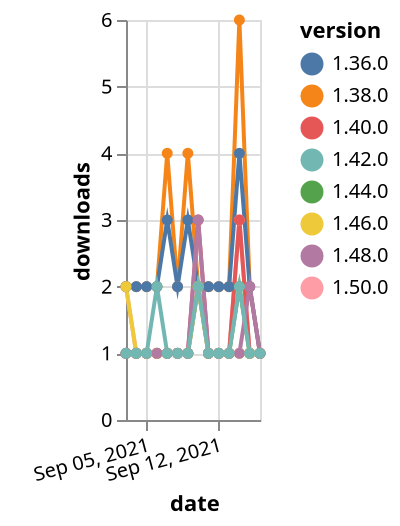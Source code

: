 {"$schema": "https://vega.github.io/schema/vega-lite/v5.json", "description": "A simple bar chart with embedded data.", "data": {"values": [{"date": "2021-09-03", "total": 123, "delta": 2, "version": "1.50.0"}, {"date": "2021-09-04", "total": 124, "delta": 1, "version": "1.50.0"}, {"date": "2021-09-05", "total": 125, "delta": 1, "version": "1.50.0"}, {"date": "2021-09-06", "total": 126, "delta": 1, "version": "1.50.0"}, {"date": "2021-09-07", "total": 127, "delta": 1, "version": "1.50.0"}, {"date": "2021-09-08", "total": 128, "delta": 1, "version": "1.50.0"}, {"date": "2021-09-09", "total": 129, "delta": 1, "version": "1.50.0"}, {"date": "2021-09-10", "total": 131, "delta": 2, "version": "1.50.0"}, {"date": "2021-09-11", "total": 132, "delta": 1, "version": "1.50.0"}, {"date": "2021-09-12", "total": 133, "delta": 1, "version": "1.50.0"}, {"date": "2021-09-13", "total": 134, "delta": 1, "version": "1.50.0"}, {"date": "2021-09-14", "total": 137, "delta": 3, "version": "1.50.0"}, {"date": "2021-09-15", "total": 138, "delta": 1, "version": "1.50.0"}, {"date": "2021-09-16", "total": 139, "delta": 1, "version": "1.50.0"}, {"date": "2021-09-03", "total": 200, "delta": 1, "version": "1.44.0"}, {"date": "2021-09-04", "total": 201, "delta": 1, "version": "1.44.0"}, {"date": "2021-09-05", "total": 202, "delta": 1, "version": "1.44.0"}, {"date": "2021-09-06", "total": 203, "delta": 1, "version": "1.44.0"}, {"date": "2021-09-07", "total": 204, "delta": 1, "version": "1.44.0"}, {"date": "2021-09-08", "total": 205, "delta": 1, "version": "1.44.0"}, {"date": "2021-09-09", "total": 206, "delta": 1, "version": "1.44.0"}, {"date": "2021-09-10", "total": 208, "delta": 2, "version": "1.44.0"}, {"date": "2021-09-11", "total": 209, "delta": 1, "version": "1.44.0"}, {"date": "2021-09-12", "total": 210, "delta": 1, "version": "1.44.0"}, {"date": "2021-09-13", "total": 211, "delta": 1, "version": "1.44.0"}, {"date": "2021-09-14", "total": 213, "delta": 2, "version": "1.44.0"}, {"date": "2021-09-15", "total": 214, "delta": 1, "version": "1.44.0"}, {"date": "2021-09-16", "total": 215, "delta": 1, "version": "1.44.0"}, {"date": "2021-09-03", "total": 2544, "delta": 2, "version": "1.38.0"}, {"date": "2021-09-04", "total": 2546, "delta": 2, "version": "1.38.0"}, {"date": "2021-09-05", "total": 2548, "delta": 2, "version": "1.38.0"}, {"date": "2021-09-06", "total": 2550, "delta": 2, "version": "1.38.0"}, {"date": "2021-09-07", "total": 2554, "delta": 4, "version": "1.38.0"}, {"date": "2021-09-08", "total": 2556, "delta": 2, "version": "1.38.0"}, {"date": "2021-09-09", "total": 2560, "delta": 4, "version": "1.38.0"}, {"date": "2021-09-10", "total": 2562, "delta": 2, "version": "1.38.0"}, {"date": "2021-09-11", "total": 2564, "delta": 2, "version": "1.38.0"}, {"date": "2021-09-12", "total": 2566, "delta": 2, "version": "1.38.0"}, {"date": "2021-09-13", "total": 2568, "delta": 2, "version": "1.38.0"}, {"date": "2021-09-14", "total": 2574, "delta": 6, "version": "1.38.0"}, {"date": "2021-09-15", "total": 2576, "delta": 2, "version": "1.38.0"}, {"date": "2021-09-16", "total": 2577, "delta": 1, "version": "1.38.0"}, {"date": "2021-09-03", "total": 2352, "delta": 2, "version": "1.36.0"}, {"date": "2021-09-04", "total": 2354, "delta": 2, "version": "1.36.0"}, {"date": "2021-09-05", "total": 2356, "delta": 2, "version": "1.36.0"}, {"date": "2021-09-06", "total": 2358, "delta": 2, "version": "1.36.0"}, {"date": "2021-09-07", "total": 2361, "delta": 3, "version": "1.36.0"}, {"date": "2021-09-08", "total": 2363, "delta": 2, "version": "1.36.0"}, {"date": "2021-09-09", "total": 2366, "delta": 3, "version": "1.36.0"}, {"date": "2021-09-10", "total": 2368, "delta": 2, "version": "1.36.0"}, {"date": "2021-09-11", "total": 2370, "delta": 2, "version": "1.36.0"}, {"date": "2021-09-12", "total": 2372, "delta": 2, "version": "1.36.0"}, {"date": "2021-09-13", "total": 2374, "delta": 2, "version": "1.36.0"}, {"date": "2021-09-14", "total": 2378, "delta": 4, "version": "1.36.0"}, {"date": "2021-09-15", "total": 2380, "delta": 2, "version": "1.36.0"}, {"date": "2021-09-16", "total": 2381, "delta": 1, "version": "1.36.0"}, {"date": "2021-09-03", "total": 416, "delta": 1, "version": "1.40.0"}, {"date": "2021-09-04", "total": 417, "delta": 1, "version": "1.40.0"}, {"date": "2021-09-05", "total": 418, "delta": 1, "version": "1.40.0"}, {"date": "2021-09-06", "total": 419, "delta": 1, "version": "1.40.0"}, {"date": "2021-09-07", "total": 420, "delta": 1, "version": "1.40.0"}, {"date": "2021-09-08", "total": 421, "delta": 1, "version": "1.40.0"}, {"date": "2021-09-09", "total": 422, "delta": 1, "version": "1.40.0"}, {"date": "2021-09-10", "total": 425, "delta": 3, "version": "1.40.0"}, {"date": "2021-09-11", "total": 426, "delta": 1, "version": "1.40.0"}, {"date": "2021-09-12", "total": 427, "delta": 1, "version": "1.40.0"}, {"date": "2021-09-13", "total": 428, "delta": 1, "version": "1.40.0"}, {"date": "2021-09-14", "total": 431, "delta": 3, "version": "1.40.0"}, {"date": "2021-09-15", "total": 432, "delta": 1, "version": "1.40.0"}, {"date": "2021-09-16", "total": 433, "delta": 1, "version": "1.40.0"}, {"date": "2021-09-03", "total": 171, "delta": 2, "version": "1.46.0"}, {"date": "2021-09-04", "total": 172, "delta": 1, "version": "1.46.0"}, {"date": "2021-09-05", "total": 173, "delta": 1, "version": "1.46.0"}, {"date": "2021-09-06", "total": 174, "delta": 1, "version": "1.46.0"}, {"date": "2021-09-07", "total": 175, "delta": 1, "version": "1.46.0"}, {"date": "2021-09-08", "total": 176, "delta": 1, "version": "1.46.0"}, {"date": "2021-09-09", "total": 177, "delta": 1, "version": "1.46.0"}, {"date": "2021-09-10", "total": 179, "delta": 2, "version": "1.46.0"}, {"date": "2021-09-11", "total": 180, "delta": 1, "version": "1.46.0"}, {"date": "2021-09-12", "total": 181, "delta": 1, "version": "1.46.0"}, {"date": "2021-09-13", "total": 182, "delta": 1, "version": "1.46.0"}, {"date": "2021-09-14", "total": 183, "delta": 1, "version": "1.46.0"}, {"date": "2021-09-15", "total": 184, "delta": 1, "version": "1.46.0"}, {"date": "2021-09-16", "total": 185, "delta": 1, "version": "1.46.0"}, {"date": "2021-09-03", "total": 203, "delta": 1, "version": "1.48.0"}, {"date": "2021-09-04", "total": 204, "delta": 1, "version": "1.48.0"}, {"date": "2021-09-05", "total": 205, "delta": 1, "version": "1.48.0"}, {"date": "2021-09-06", "total": 206, "delta": 1, "version": "1.48.0"}, {"date": "2021-09-07", "total": 207, "delta": 1, "version": "1.48.0"}, {"date": "2021-09-08", "total": 208, "delta": 1, "version": "1.48.0"}, {"date": "2021-09-09", "total": 209, "delta": 1, "version": "1.48.0"}, {"date": "2021-09-10", "total": 212, "delta": 3, "version": "1.48.0"}, {"date": "2021-09-11", "total": 213, "delta": 1, "version": "1.48.0"}, {"date": "2021-09-12", "total": 214, "delta": 1, "version": "1.48.0"}, {"date": "2021-09-13", "total": 215, "delta": 1, "version": "1.48.0"}, {"date": "2021-09-14", "total": 216, "delta": 1, "version": "1.48.0"}, {"date": "2021-09-15", "total": 218, "delta": 2, "version": "1.48.0"}, {"date": "2021-09-16", "total": 219, "delta": 1, "version": "1.48.0"}, {"date": "2021-09-03", "total": 211, "delta": 1, "version": "1.42.0"}, {"date": "2021-09-04", "total": 212, "delta": 1, "version": "1.42.0"}, {"date": "2021-09-05", "total": 213, "delta": 1, "version": "1.42.0"}, {"date": "2021-09-06", "total": 215, "delta": 2, "version": "1.42.0"}, {"date": "2021-09-07", "total": 216, "delta": 1, "version": "1.42.0"}, {"date": "2021-09-08", "total": 217, "delta": 1, "version": "1.42.0"}, {"date": "2021-09-09", "total": 218, "delta": 1, "version": "1.42.0"}, {"date": "2021-09-10", "total": 220, "delta": 2, "version": "1.42.0"}, {"date": "2021-09-11", "total": 221, "delta": 1, "version": "1.42.0"}, {"date": "2021-09-12", "total": 222, "delta": 1, "version": "1.42.0"}, {"date": "2021-09-13", "total": 223, "delta": 1, "version": "1.42.0"}, {"date": "2021-09-14", "total": 225, "delta": 2, "version": "1.42.0"}, {"date": "2021-09-15", "total": 226, "delta": 1, "version": "1.42.0"}, {"date": "2021-09-16", "total": 227, "delta": 1, "version": "1.42.0"}]}, "width": "container", "mark": {"type": "line", "point": {"filled": true}}, "encoding": {"x": {"field": "date", "type": "temporal", "timeUnit": "yearmonthdate", "title": "date", "axis": {"labelAngle": -15}}, "y": {"field": "delta", "type": "quantitative", "title": "downloads"}, "color": {"field": "version", "type": "nominal"}, "tooltip": {"field": "delta"}}}